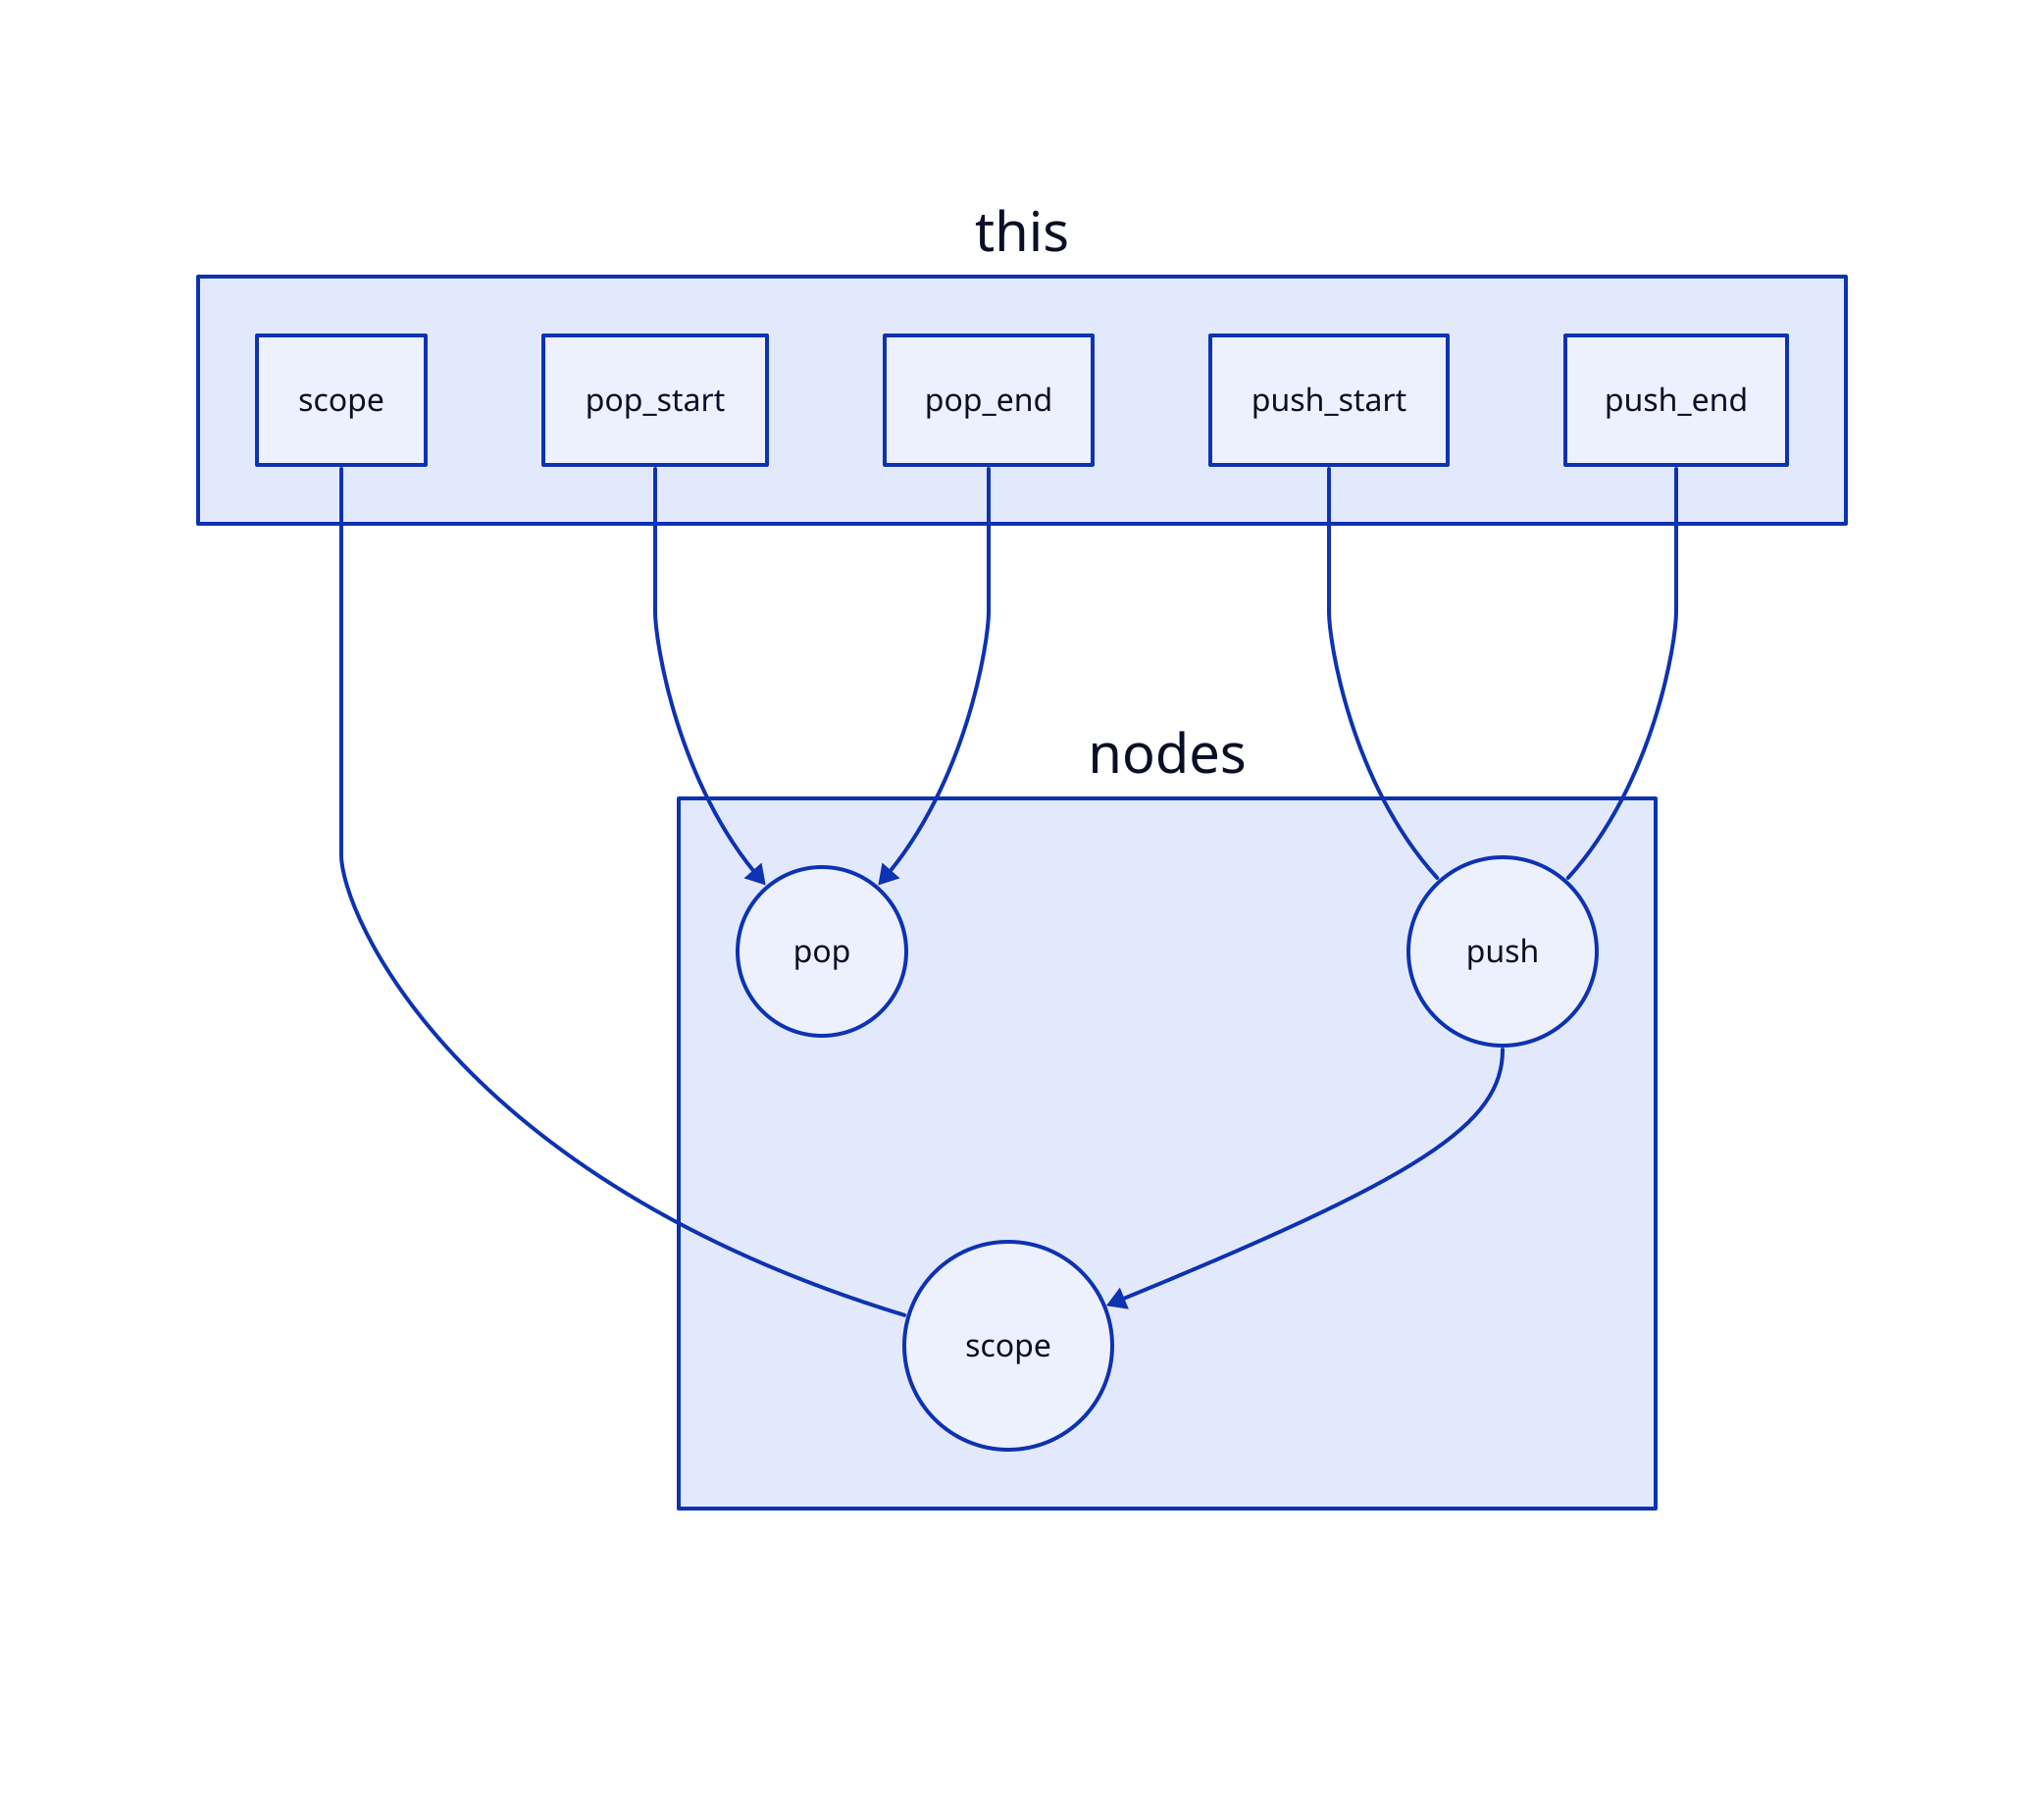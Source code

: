 this {
    scope.shape: rectangle
    push_start.shape: rectangle
    push_end.shape: rectangle
    pop_start.shape: rectangle
    pop_end.shape: rectangle
}

nodes: {
    scope.shape: circle
    push.shape: circle
    pop.shape: circle
}

this.push_start -- nodes.push
this.push_end -- nodes.push
this.scope -- nodes.scope

nodes.push -> nodes.scope

this.pop_start -> nodes.pop
this.pop_end -> nodes.pop

explain: |md
prova prova prova
| {
    near: bottom-center
}
